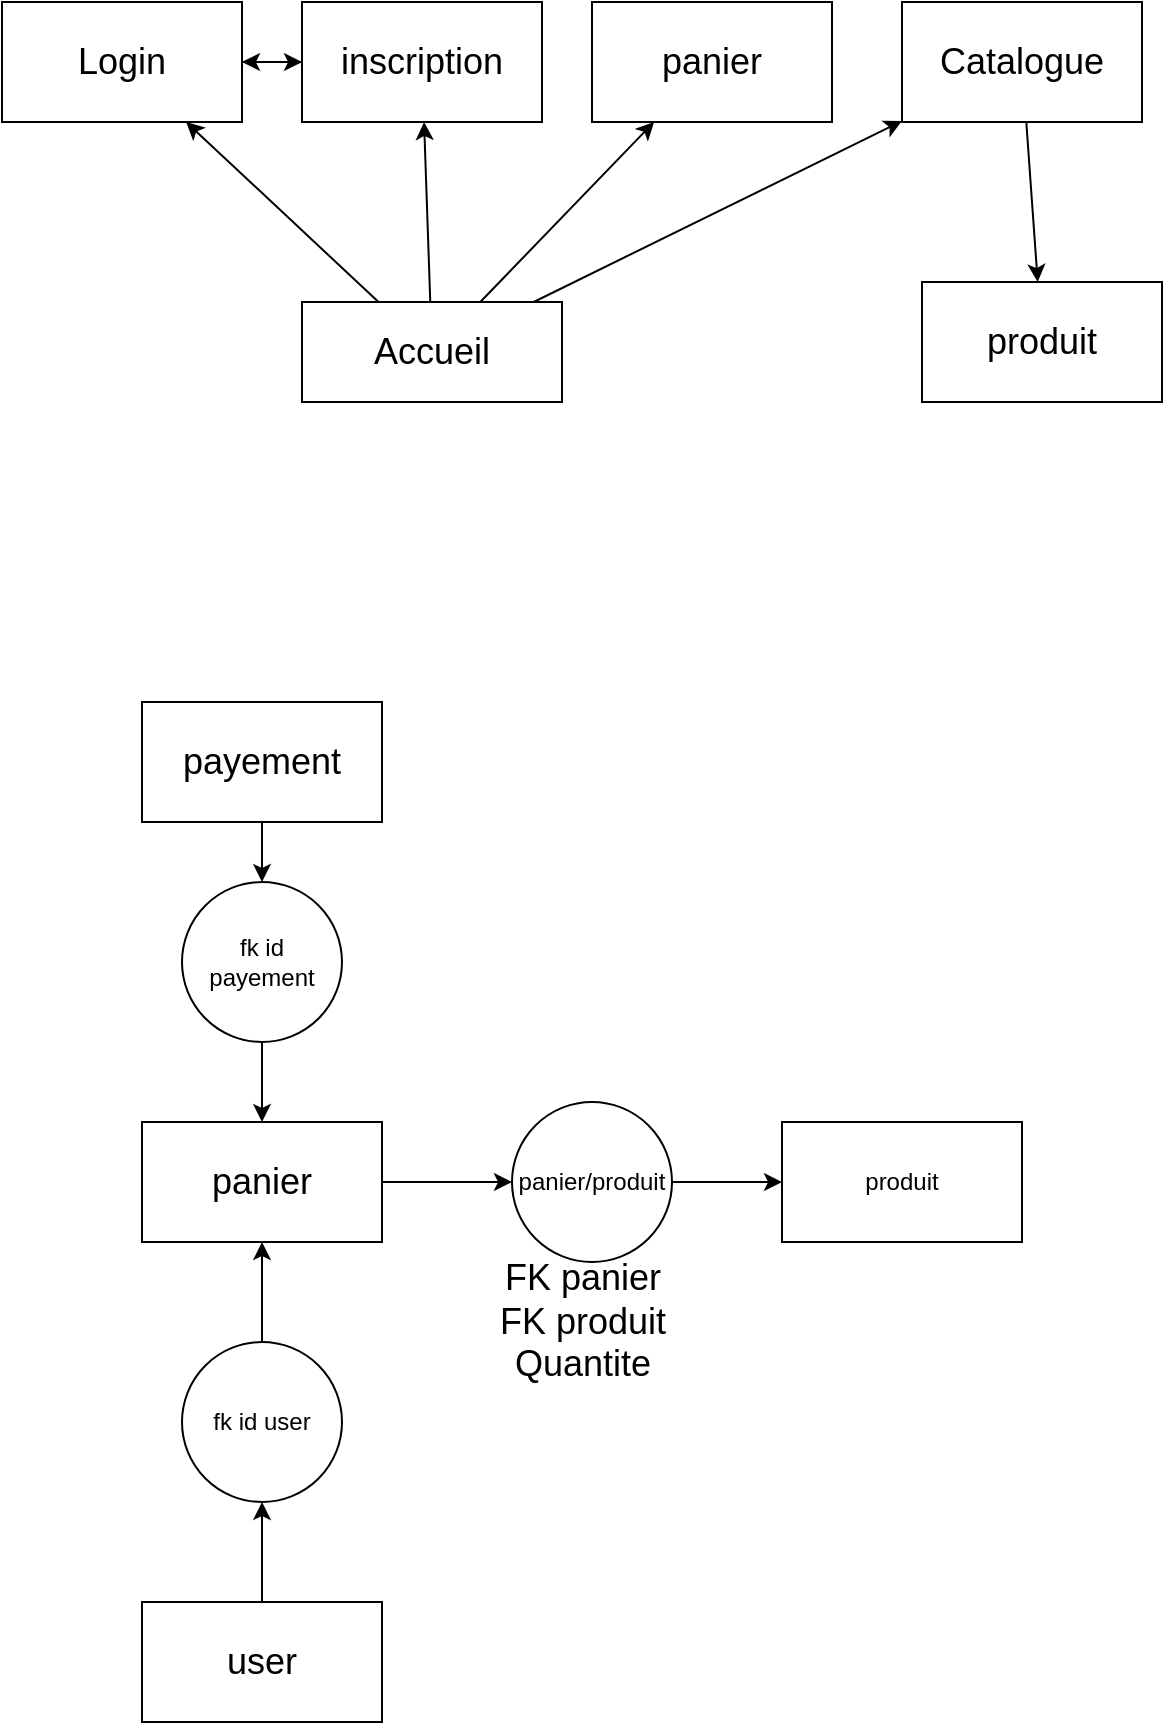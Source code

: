 <mxfile>
    <diagram id="2RLHUTH5DB9jOtQVk9iq" name="Page-1">
        <mxGraphModel dx="920" dy="1139" grid="1" gridSize="10" guides="1" tooltips="1" connect="1" arrows="1" fold="1" page="1" pageScale="1" pageWidth="850" pageHeight="1100" math="0" shadow="0">
            <root>
                <mxCell id="0"/>
                <mxCell id="1" parent="0"/>
                <mxCell id="40" style="edgeStyle=none;html=1;" parent="1" source="36" target="38" edge="1">
                    <mxGeometry relative="1" as="geometry"/>
                </mxCell>
                <mxCell id="41" style="edgeStyle=none;html=1;" parent="1" source="36" target="39" edge="1">
                    <mxGeometry relative="1" as="geometry"/>
                </mxCell>
                <mxCell id="42" style="edgeStyle=none;html=1;" parent="1" source="36" target="37" edge="1">
                    <mxGeometry relative="1" as="geometry"/>
                </mxCell>
                <mxCell id="44" style="edgeStyle=none;html=1;" parent="1" source="36" target="43" edge="1">
                    <mxGeometry relative="1" as="geometry"/>
                </mxCell>
                <mxCell id="36" value="&lt;font style=&quot;font-size: 18px;&quot;&gt;Accueil&lt;/font&gt;" style="rounded=0;whiteSpace=wrap;html=1;" parent="1" vertex="1">
                    <mxGeometry x="1130" y="200" width="130" height="50" as="geometry"/>
                </mxCell>
                <mxCell id="37" value="&lt;font style=&quot;font-size: 18px;&quot;&gt;panier&lt;/font&gt;" style="rounded=0;whiteSpace=wrap;html=1;" parent="1" vertex="1">
                    <mxGeometry x="1275" y="50" width="120" height="60" as="geometry"/>
                </mxCell>
                <mxCell id="47" style="edgeStyle=none;html=1;" parent="1" source="38" target="39" edge="1">
                    <mxGeometry relative="1" as="geometry"/>
                </mxCell>
                <mxCell id="38" value="Login" style="rounded=0;whiteSpace=wrap;html=1;fontSize=18;" parent="1" vertex="1">
                    <mxGeometry x="980" y="50" width="120" height="60" as="geometry"/>
                </mxCell>
                <mxCell id="48" style="edgeStyle=none;html=1;" parent="1" source="39" target="38" edge="1">
                    <mxGeometry relative="1" as="geometry"/>
                </mxCell>
                <mxCell id="39" value="inscription" style="rounded=0;whiteSpace=wrap;html=1;fontSize=18;" parent="1" vertex="1">
                    <mxGeometry x="1130" y="50" width="120" height="60" as="geometry"/>
                </mxCell>
                <mxCell id="46" style="edgeStyle=none;html=1;" parent="1" source="43" target="45" edge="1">
                    <mxGeometry relative="1" as="geometry"/>
                </mxCell>
                <mxCell id="43" value="Catalogue" style="rounded=0;whiteSpace=wrap;html=1;fontSize=18;" parent="1" vertex="1">
                    <mxGeometry x="1430" y="50" width="120" height="60" as="geometry"/>
                </mxCell>
                <mxCell id="45" value="&lt;font style=&quot;font-size: 18px;&quot;&gt;produit&lt;/font&gt;" style="rounded=0;whiteSpace=wrap;html=1;" parent="1" vertex="1">
                    <mxGeometry x="1440" y="190" width="120" height="60" as="geometry"/>
                </mxCell>
                <mxCell id="59" value="produit" style="rounded=0;whiteSpace=wrap;html=1;" vertex="1" parent="1">
                    <mxGeometry x="1370" y="610" width="120" height="60" as="geometry"/>
                </mxCell>
                <mxCell id="66" style="edgeStyle=none;html=1;" edge="1" parent="1" source="60" target="63">
                    <mxGeometry relative="1" as="geometry"/>
                </mxCell>
                <mxCell id="60" value="panier" style="rounded=0;whiteSpace=wrap;html=1;fontSize=18;" vertex="1" parent="1">
                    <mxGeometry x="1050" y="610" width="120" height="60" as="geometry"/>
                </mxCell>
                <mxCell id="65" style="edgeStyle=none;html=1;" edge="1" parent="1" source="61" target="60">
                    <mxGeometry relative="1" as="geometry"/>
                </mxCell>
                <mxCell id="61" value="fk id user" style="ellipse;whiteSpace=wrap;html=1;aspect=fixed;" vertex="1" parent="1">
                    <mxGeometry x="1070" y="720" width="80" height="80" as="geometry"/>
                </mxCell>
                <mxCell id="64" style="edgeStyle=none;html=1;" edge="1" parent="1" source="62" target="61">
                    <mxGeometry relative="1" as="geometry"/>
                </mxCell>
                <mxCell id="62" value="user" style="rounded=0;whiteSpace=wrap;html=1;fontSize=18;" vertex="1" parent="1">
                    <mxGeometry x="1050" y="850" width="120" height="60" as="geometry"/>
                </mxCell>
                <mxCell id="67" style="edgeStyle=none;html=1;" edge="1" parent="1" source="63" target="59">
                    <mxGeometry relative="1" as="geometry"/>
                </mxCell>
                <mxCell id="63" value="panier/produit" style="ellipse;whiteSpace=wrap;html=1;aspect=fixed;" vertex="1" parent="1">
                    <mxGeometry x="1235" y="600" width="80" height="80" as="geometry"/>
                </mxCell>
                <mxCell id="73" value="FK panier&lt;br&gt;FK produit&lt;br&gt;Quantite" style="text;html=1;align=center;verticalAlign=middle;resizable=0;points=[];autosize=1;strokeColor=none;fillColor=none;fontSize=18;" vertex="1" parent="1">
                    <mxGeometry x="1215" y="670" width="110" height="80" as="geometry"/>
                </mxCell>
                <mxCell id="78" style="edgeStyle=none;html=1;" edge="1" parent="1" source="74" target="60">
                    <mxGeometry relative="1" as="geometry"/>
                </mxCell>
                <mxCell id="74" value="fk id payement" style="ellipse;whiteSpace=wrap;html=1;aspect=fixed;" vertex="1" parent="1">
                    <mxGeometry x="1070" y="490" width="80" height="80" as="geometry"/>
                </mxCell>
                <mxCell id="77" style="edgeStyle=none;html=1;" edge="1" parent="1" source="76" target="74">
                    <mxGeometry relative="1" as="geometry"/>
                </mxCell>
                <mxCell id="76" value="payement" style="rounded=0;whiteSpace=wrap;html=1;fontSize=18;" vertex="1" parent="1">
                    <mxGeometry x="1050" y="400" width="120" height="60" as="geometry"/>
                </mxCell>
            </root>
        </mxGraphModel>
    </diagram>
    <diagram id="g8aVE9cDXao3-Gr7rOle" name="Page-1">
        <mxGraphModel grid="1" page="1" gridSize="10" guides="1" tooltips="1" connect="1" arrows="1" fold="1" pageScale="1" pageWidth="850" pageHeight="1100" math="0" shadow="0">
            <root>
                <mxCell id="0"/>
                <mxCell id="1" parent="0"/>
                <mxCell id="2" value="Accueil" style="ellipse;whiteSpace=wrap;html=1;" parent="1" vertex="1">
                    <mxGeometry x="360" y="110" width="120" height="80" as="geometry"/>
                </mxCell>
                <mxCell id="3" value="" style="rounded=0;whiteSpace=wrap;html=1;" vertex="1" parent="1">
                    <mxGeometry x="365" y="220" width="120" height="60" as="geometry"/>
                </mxCell>
            </root>
        </mxGraphModel>
    </diagram>
</mxfile>